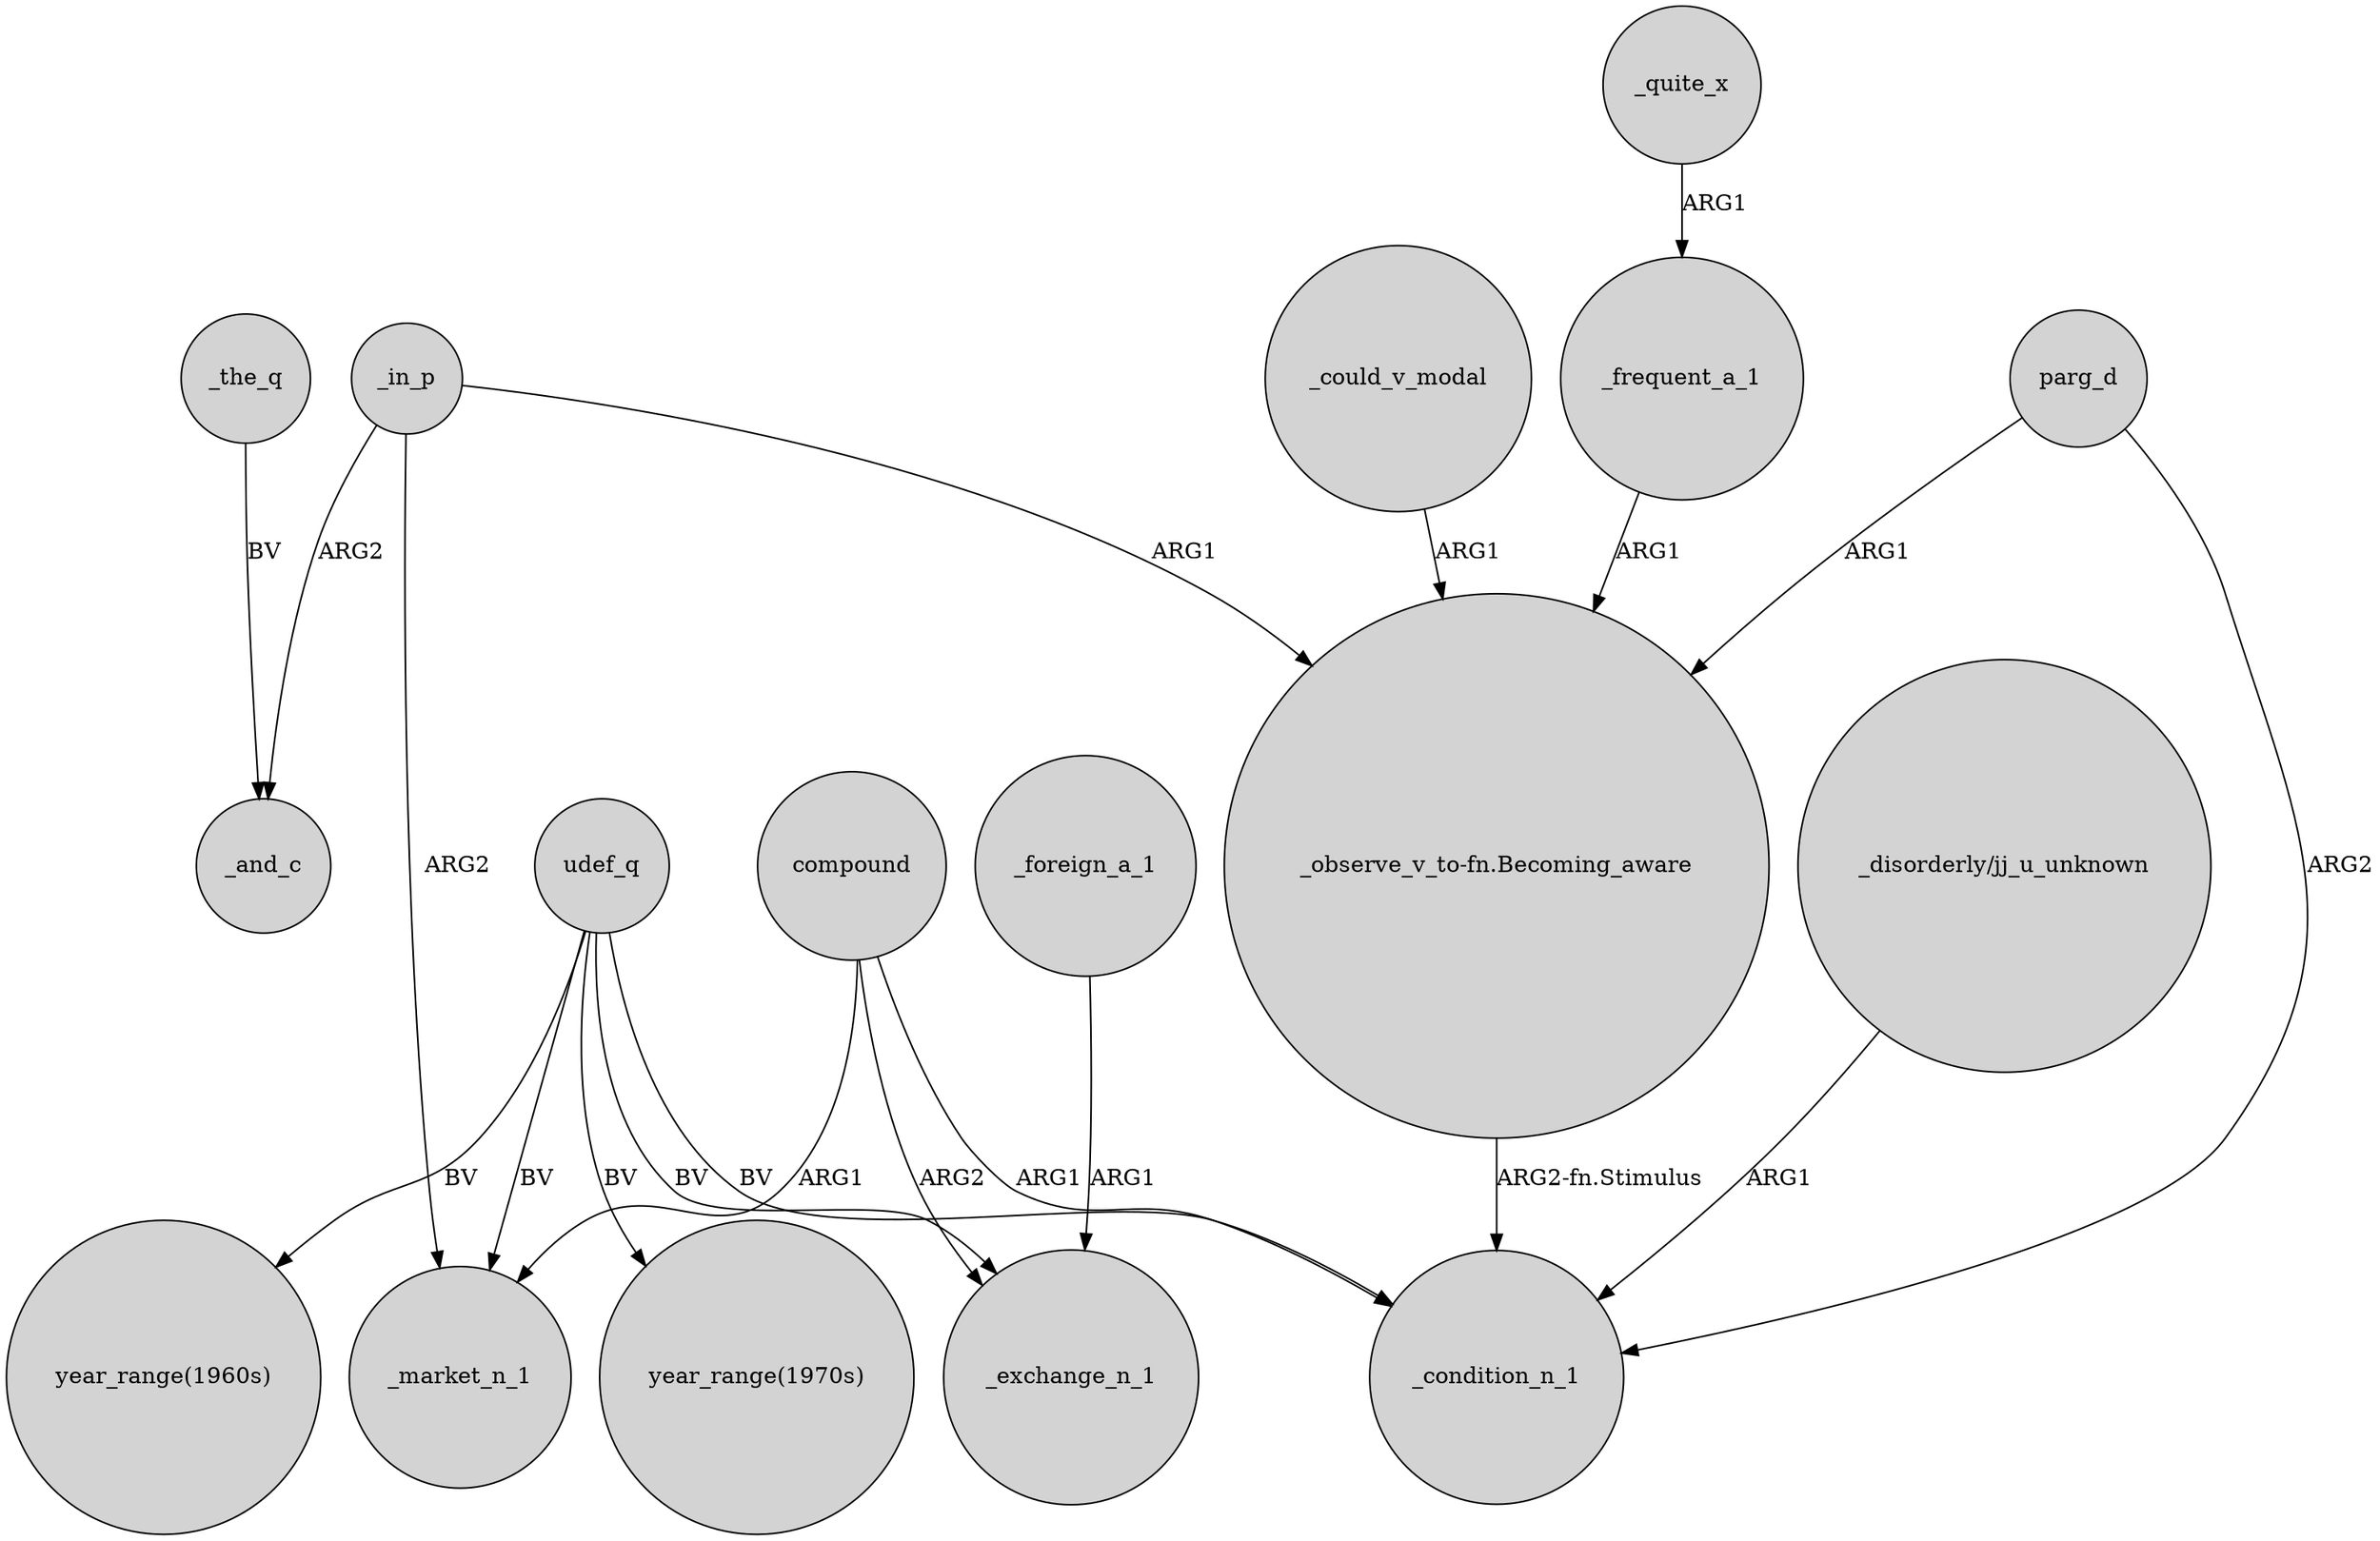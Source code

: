 digraph {
	node [shape=circle style=filled]
	_the_q -> _and_c [label=BV]
	_quite_x -> _frequent_a_1 [label=ARG1]
	_frequent_a_1 -> "_observe_v_to-fn.Becoming_aware" [label=ARG1]
	_could_v_modal -> "_observe_v_to-fn.Becoming_aware" [label=ARG1]
	_foreign_a_1 -> _exchange_n_1 [label=ARG1]
	udef_q -> _market_n_1 [label=BV]
	compound -> _exchange_n_1 [label=ARG2]
	parg_d -> "_observe_v_to-fn.Becoming_aware" [label=ARG1]
	parg_d -> _condition_n_1 [label=ARG2]
	udef_q -> _condition_n_1 [label=BV]
	compound -> _condition_n_1 [label=ARG1]
	udef_q -> "year_range(1970s)" [label=BV]
	udef_q -> "year_range(1960s)" [label=BV]
	_in_p -> _market_n_1 [label=ARG2]
	_in_p -> "_observe_v_to-fn.Becoming_aware" [label=ARG1]
	compound -> _market_n_1 [label=ARG1]
	"_disorderly/jj_u_unknown" -> _condition_n_1 [label=ARG1]
	udef_q -> _exchange_n_1 [label=BV]
	_in_p -> _and_c [label=ARG2]
	"_observe_v_to-fn.Becoming_aware" -> _condition_n_1 [label="ARG2-fn.Stimulus"]
}
